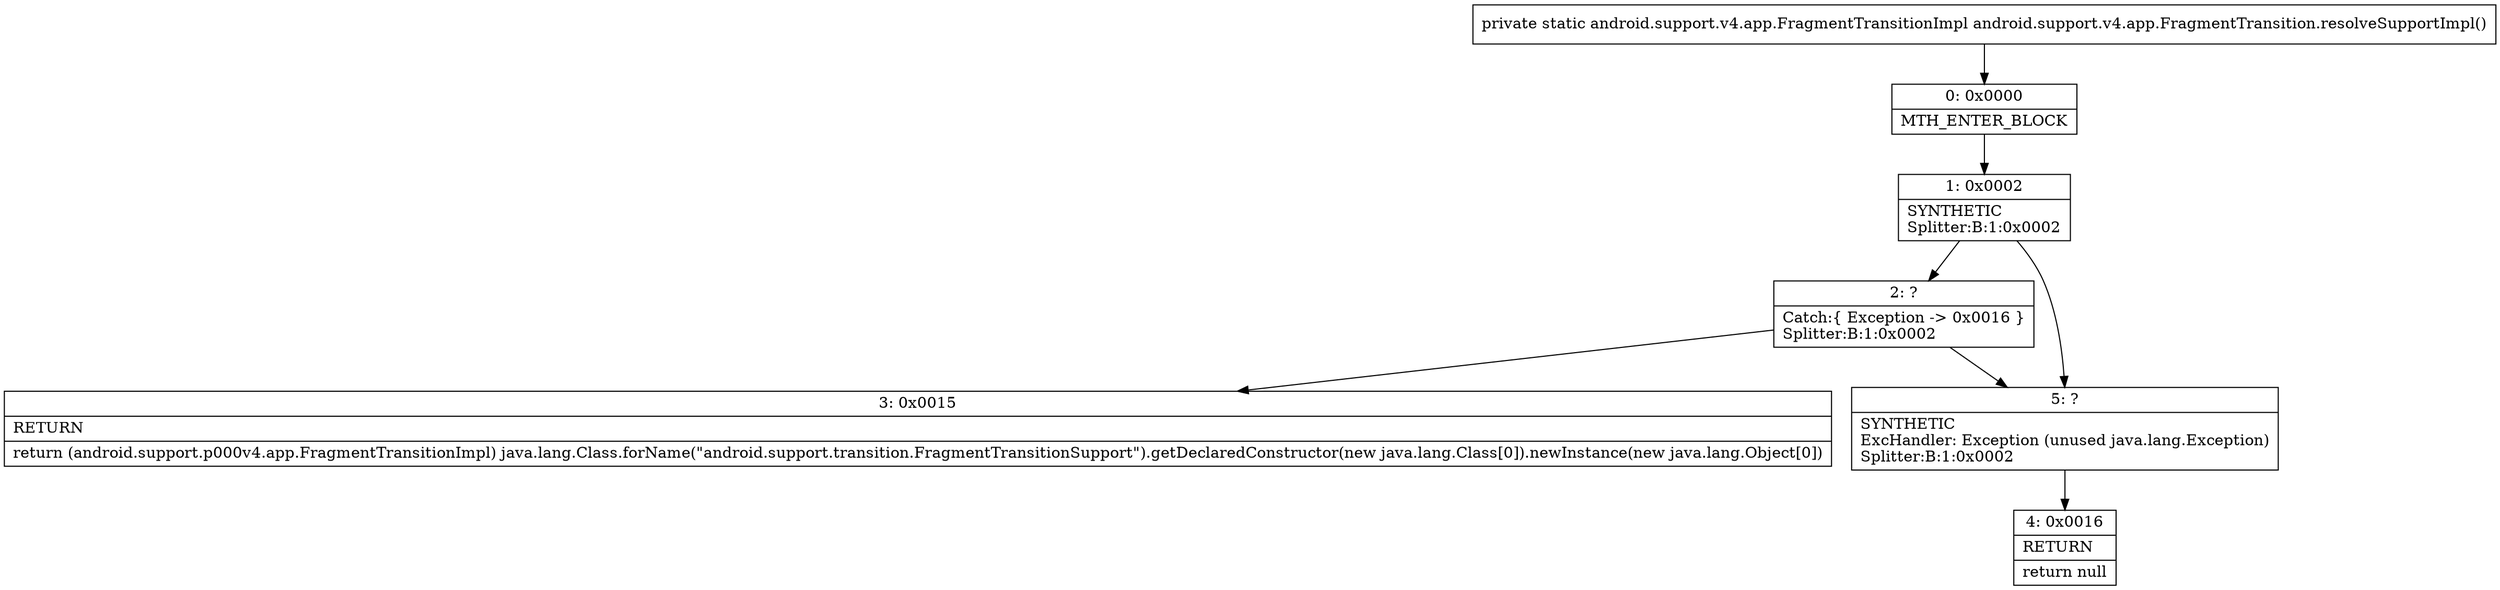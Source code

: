 digraph "CFG forandroid.support.v4.app.FragmentTransition.resolveSupportImpl()Landroid\/support\/v4\/app\/FragmentTransitionImpl;" {
Node_0 [shape=record,label="{0\:\ 0x0000|MTH_ENTER_BLOCK\l}"];
Node_1 [shape=record,label="{1\:\ 0x0002|SYNTHETIC\lSplitter:B:1:0x0002\l}"];
Node_2 [shape=record,label="{2\:\ ?|Catch:\{ Exception \-\> 0x0016 \}\lSplitter:B:1:0x0002\l}"];
Node_3 [shape=record,label="{3\:\ 0x0015|RETURN\l|return (android.support.p000v4.app.FragmentTransitionImpl) java.lang.Class.forName(\"android.support.transition.FragmentTransitionSupport\").getDeclaredConstructor(new java.lang.Class[0]).newInstance(new java.lang.Object[0])\l}"];
Node_4 [shape=record,label="{4\:\ 0x0016|RETURN\l|return null\l}"];
Node_5 [shape=record,label="{5\:\ ?|SYNTHETIC\lExcHandler: Exception (unused java.lang.Exception)\lSplitter:B:1:0x0002\l}"];
MethodNode[shape=record,label="{private static android.support.v4.app.FragmentTransitionImpl android.support.v4.app.FragmentTransition.resolveSupportImpl() }"];
MethodNode -> Node_0;
Node_0 -> Node_1;
Node_1 -> Node_2;
Node_1 -> Node_5;
Node_2 -> Node_3;
Node_2 -> Node_5;
Node_5 -> Node_4;
}

